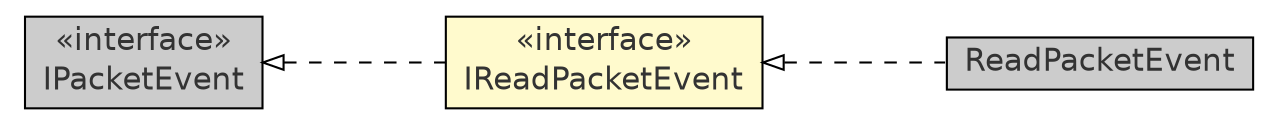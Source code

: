 #!/usr/local/bin/dot
#
# Class diagram 
# Generated by UmlGraph version 4.8 (http://www.spinellis.gr/sw/umlgraph)
#

digraph G {
	edge [fontname="Helvetica",fontsize=10,labelfontname="Helvetica",labelfontsize=10];
	node [fontname="Helvetica",fontsize=10,shape=plaintext];
	rankdir=LR;
	ranksep=1;
	// com.xuggle.mediatool.event.IPacketEvent
	c23003 [label=<<table border="0" cellborder="1" cellspacing="0" cellpadding="2" port="p" bgcolor="grey80" href="./IPacketEvent.html">
		<tr><td><table border="0" cellspacing="0" cellpadding="1">
			<tr><td> &laquo;interface&raquo; </td></tr>
			<tr><td> IPacketEvent </td></tr>
		</table></td></tr>
		</table>>, fontname="Helvetica", fontcolor="grey20", fontsize=15.0];
	// com.xuggle.mediatool.event.IReadPacketEvent
	c23012 [label=<<table border="0" cellborder="1" cellspacing="0" cellpadding="2" port="p" bgcolor="lemonChiffon" href="./IReadPacketEvent.html">
		<tr><td><table border="0" cellspacing="0" cellpadding="1">
			<tr><td> &laquo;interface&raquo; </td></tr>
			<tr><td> IReadPacketEvent </td></tr>
		</table></td></tr>
		</table>>, fontname="Helvetica", fontcolor="grey20", fontsize=15.0];
	// com.xuggle.mediatool.event.ReadPacketEvent
	c23015 [label=<<table border="0" cellborder="1" cellspacing="0" cellpadding="2" port="p" bgcolor="grey80" href="./ReadPacketEvent.html">
		<tr><td><table border="0" cellspacing="0" cellpadding="1">
			<tr><td> ReadPacketEvent </td></tr>
		</table></td></tr>
		</table>>, fontname="Helvetica", fontcolor="grey20", fontsize=15.0];
	//com.xuggle.mediatool.event.IReadPacketEvent implements com.xuggle.mediatool.event.IPacketEvent
	c23003:p -> c23012:p [dir=back,arrowtail=empty,style=dashed];
	//com.xuggle.mediatool.event.ReadPacketEvent implements com.xuggle.mediatool.event.IReadPacketEvent
	c23012:p -> c23015:p [dir=back,arrowtail=empty,style=dashed];
}

